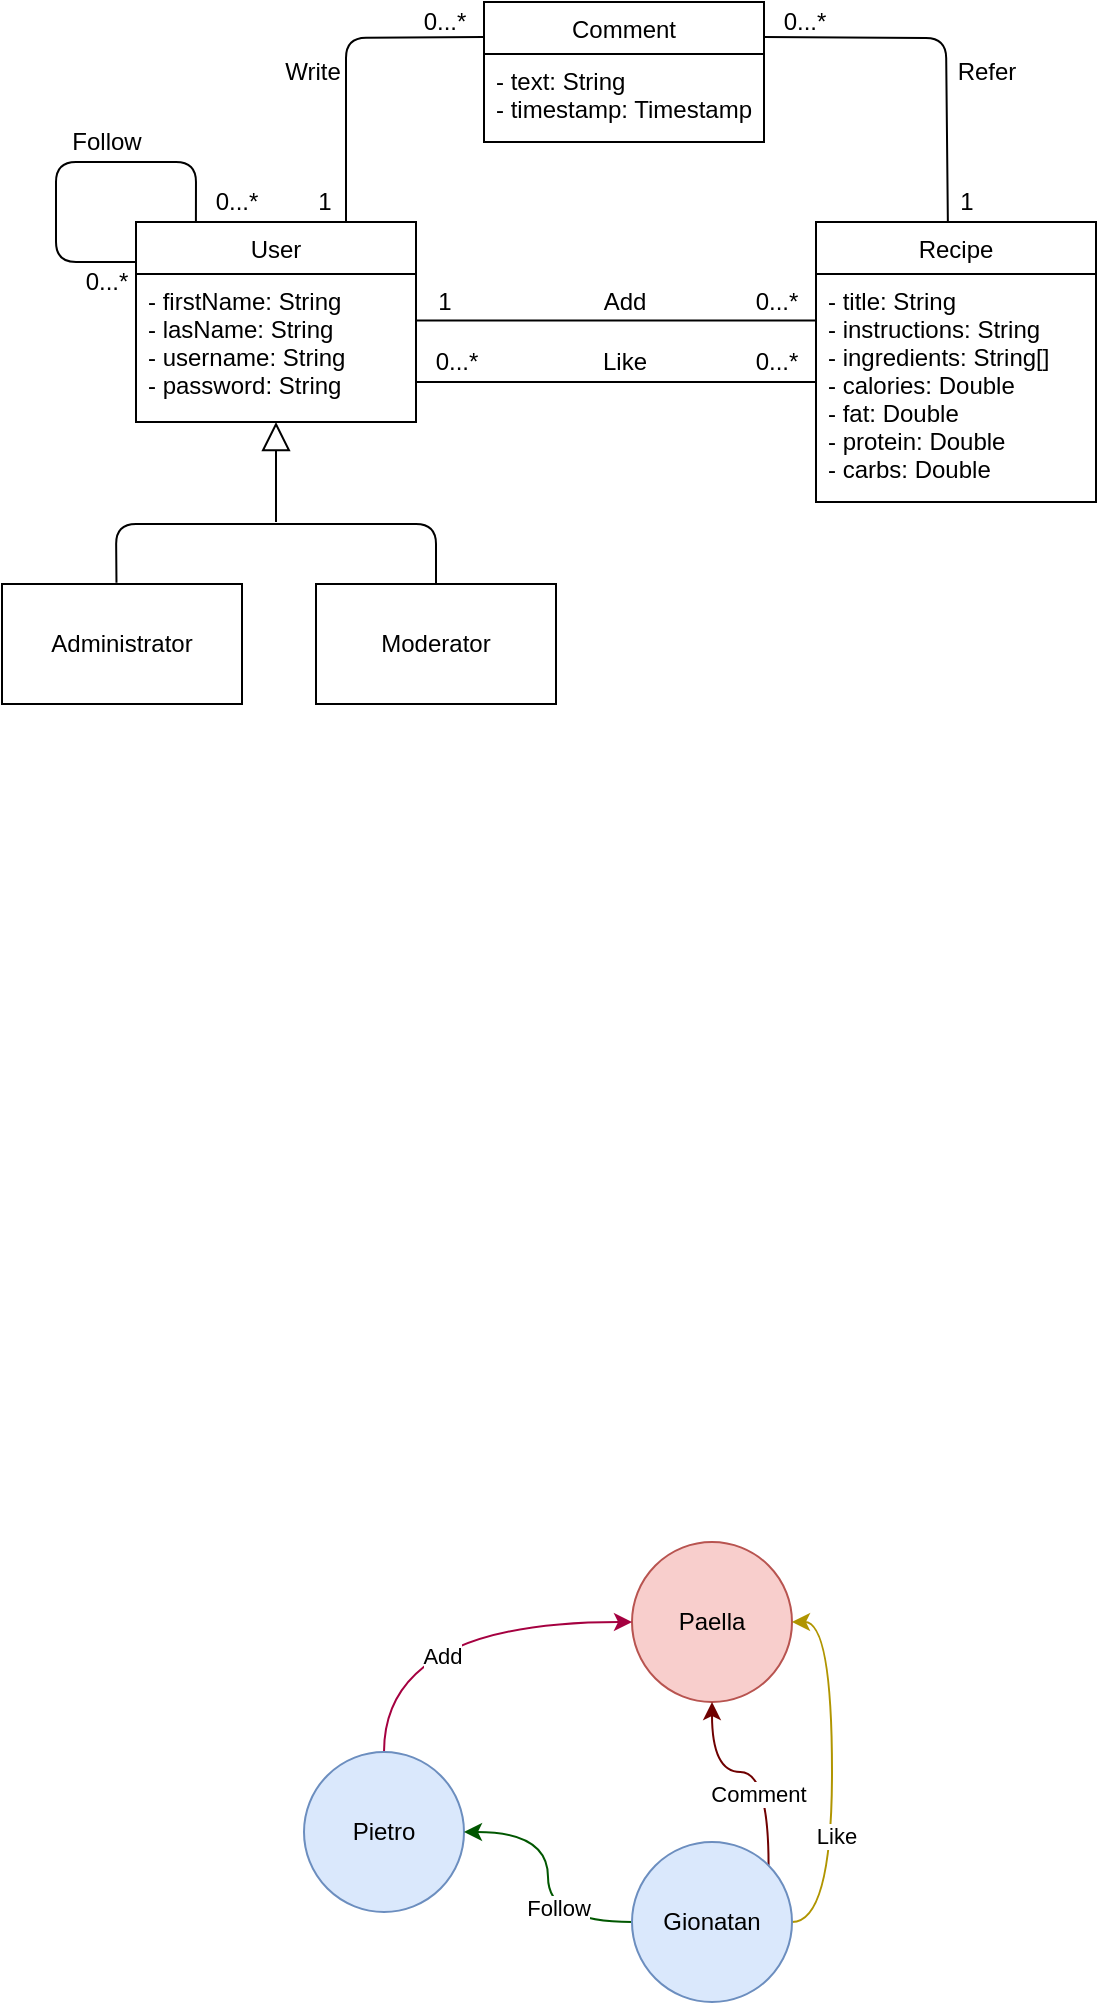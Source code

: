 <mxfile version="12.9.3" type="device"><diagram id="U8gXAKNHkGwuQdSAH4Lm" name="Page-1"><mxGraphModel dx="813" dy="470" grid="1" gridSize="10" guides="1" tooltips="1" connect="1" arrows="1" fold="1" page="1" pageScale="1" pageWidth="827" pageHeight="1169" math="0" shadow="0"><root><mxCell id="0"/><mxCell id="1" parent="0"/><mxCell id="fFwwaKKDndFWqP_F9F3J-2" value="Administrator" style="rounded=0;whiteSpace=wrap;html=1;" parent="1" vertex="1"><mxGeometry x="103" y="331" width="120" height="60" as="geometry"/></mxCell><mxCell id="05JTSwYzqi0tmH8Jq9xY-1" value="User" style="swimlane;fontStyle=0;childLayout=stackLayout;horizontal=1;startSize=26;fillColor=none;horizontalStack=0;resizeParent=1;resizeParentMax=0;resizeLast=0;collapsible=1;marginBottom=0;" vertex="1" parent="1"><mxGeometry x="170" y="150" width="140" height="100" as="geometry"/></mxCell><mxCell id="05JTSwYzqi0tmH8Jq9xY-2" value="- firstName: String&#10;- lasName: String&#10;- username: String&#10;- password: String " style="text;strokeColor=none;fillColor=none;align=left;verticalAlign=top;spacingLeft=4;spacingRight=4;overflow=hidden;rotatable=0;points=[[0,0.5],[1,0.5]];portConstraint=eastwest;" vertex="1" parent="05JTSwYzqi0tmH8Jq9xY-1"><mxGeometry y="26" width="140" height="74" as="geometry"/></mxCell><mxCell id="05JTSwYzqi0tmH8Jq9xY-14" value="Recipe" style="swimlane;fontStyle=0;childLayout=stackLayout;horizontal=1;startSize=26;fillColor=none;horizontalStack=0;resizeParent=1;resizeParentMax=0;resizeLast=0;collapsible=1;marginBottom=0;" vertex="1" parent="1"><mxGeometry x="510" y="150" width="140" height="140" as="geometry"/></mxCell><mxCell id="05JTSwYzqi0tmH8Jq9xY-15" value="- title: String&#10;- instructions: String&#10;- ingredients: String[]&#10;- calories: Double&#10;- fat: Double&#10;- protein: Double&#10;- carbs: Double" style="text;strokeColor=none;fillColor=none;align=left;verticalAlign=top;spacingLeft=4;spacingRight=4;overflow=hidden;rotatable=0;points=[[0,0.5],[1,0.5]];portConstraint=eastwest;" vertex="1" parent="05JTSwYzqi0tmH8Jq9xY-14"><mxGeometry y="26" width="140" height="114" as="geometry"/></mxCell><mxCell id="05JTSwYzqi0tmH8Jq9xY-16" value="Comment" style="swimlane;fontStyle=0;childLayout=stackLayout;horizontal=1;startSize=26;fillColor=none;horizontalStack=0;resizeParent=1;resizeParentMax=0;resizeLast=0;collapsible=1;marginBottom=0;" vertex="1" parent="1"><mxGeometry x="344" y="40" width="140" height="70" as="geometry"/></mxCell><mxCell id="05JTSwYzqi0tmH8Jq9xY-17" value="- text: String&#10;- timestamp: Timestamp" style="text;strokeColor=none;fillColor=none;align=left;verticalAlign=top;spacingLeft=4;spacingRight=4;overflow=hidden;rotatable=0;points=[[0,0.5],[1,0.5]];portConstraint=eastwest;" vertex="1" parent="05JTSwYzqi0tmH8Jq9xY-16"><mxGeometry y="26" width="140" height="44" as="geometry"/></mxCell><mxCell id="fFwwaKKDndFWqP_F9F3J-5" value="Paella" style="ellipse;whiteSpace=wrap;html=1;aspect=fixed;fillColor=#f8cecc;strokeColor=#b85450;" parent="1" vertex="1"><mxGeometry x="418" y="810" width="80" height="80" as="geometry"/></mxCell><mxCell id="fFwwaKKDndFWqP_F9F3J-20" style="edgeStyle=orthogonalEdgeStyle;curved=1;orthogonalLoop=1;jettySize=auto;html=1;exitX=0.5;exitY=0;exitDx=0;exitDy=0;entryX=0;entryY=0.5;entryDx=0;entryDy=0;fillColor=#d80073;strokeColor=#A50040;" parent="1" source="fFwwaKKDndFWqP_F9F3J-6" target="fFwwaKKDndFWqP_F9F3J-5" edge="1"><mxGeometry relative="1" as="geometry"/></mxCell><mxCell id="fFwwaKKDndFWqP_F9F3J-21" value="Add" style="edgeLabel;html=1;align=center;verticalAlign=middle;resizable=0;points=[];" parent="fFwwaKKDndFWqP_F9F3J-20" vertex="1" connectable="0"><mxGeometry x="-0.013" y="-17" relative="1" as="geometry"><mxPoint as="offset"/></mxGeometry></mxCell><mxCell id="fFwwaKKDndFWqP_F9F3J-6" value="Pietro" style="ellipse;whiteSpace=wrap;html=1;aspect=fixed;fillColor=#dae8fc;strokeColor=#6c8ebf;" parent="1" vertex="1"><mxGeometry x="254" y="915" width="80" height="80" as="geometry"/></mxCell><mxCell id="fFwwaKKDndFWqP_F9F3J-11" style="edgeStyle=orthogonalEdgeStyle;curved=1;orthogonalLoop=1;jettySize=auto;html=1;exitX=0;exitY=0.5;exitDx=0;exitDy=0;entryX=1;entryY=0.5;entryDx=0;entryDy=0;fillColor=#008a00;strokeColor=#005700;" parent="1" source="fFwwaKKDndFWqP_F9F3J-9" target="fFwwaKKDndFWqP_F9F3J-6" edge="1"><mxGeometry relative="1" as="geometry"/></mxCell><mxCell id="fFwwaKKDndFWqP_F9F3J-12" value="Follow" style="edgeLabel;html=1;align=center;verticalAlign=middle;resizable=0;points=[];" parent="fFwwaKKDndFWqP_F9F3J-11" vertex="1" connectable="0"><mxGeometry x="-0.24" y="-5" relative="1" as="geometry"><mxPoint as="offset"/></mxGeometry></mxCell><mxCell id="fFwwaKKDndFWqP_F9F3J-14" style="edgeStyle=orthogonalEdgeStyle;curved=1;orthogonalLoop=1;jettySize=auto;html=1;exitX=1;exitY=0;exitDx=0;exitDy=0;entryX=0.5;entryY=1;entryDx=0;entryDy=0;fillColor=#a20025;strokeColor=#6F0000;" parent="1" source="fFwwaKKDndFWqP_F9F3J-9" target="fFwwaKKDndFWqP_F9F3J-5" edge="1"><mxGeometry relative="1" as="geometry"/></mxCell><mxCell id="fFwwaKKDndFWqP_F9F3J-15" value="Comment" style="edgeLabel;html=1;align=center;verticalAlign=middle;resizable=0;points=[];" parent="fFwwaKKDndFWqP_F9F3J-14" vertex="1" connectable="0"><mxGeometry x="-0.351" y="6" relative="1" as="geometry"><mxPoint as="offset"/></mxGeometry></mxCell><mxCell id="fFwwaKKDndFWqP_F9F3J-18" style="edgeStyle=orthogonalEdgeStyle;curved=1;orthogonalLoop=1;jettySize=auto;html=1;exitX=1;exitY=0.5;exitDx=0;exitDy=0;entryX=1;entryY=0.5;entryDx=0;entryDy=0;fillColor=#e3c800;strokeColor=#B09500;" parent="1" source="fFwwaKKDndFWqP_F9F3J-9" target="fFwwaKKDndFWqP_F9F3J-5" edge="1"><mxGeometry relative="1" as="geometry"/></mxCell><mxCell id="fFwwaKKDndFWqP_F9F3J-19" value="Like" style="edgeLabel;html=1;align=center;verticalAlign=middle;resizable=0;points=[];" parent="fFwwaKKDndFWqP_F9F3J-18" vertex="1" connectable="0"><mxGeometry x="-0.333" y="-2" relative="1" as="geometry"><mxPoint as="offset"/></mxGeometry></mxCell><mxCell id="fFwwaKKDndFWqP_F9F3J-9" value="Gionatan" style="ellipse;whiteSpace=wrap;html=1;aspect=fixed;fillColor=#dae8fc;strokeColor=#6c8ebf;" parent="1" vertex="1"><mxGeometry x="418" y="960" width="80" height="80" as="geometry"/></mxCell><mxCell id="05JTSwYzqi0tmH8Jq9xY-9" value="" style="edgeStyle=none;html=1;endSize=12;endArrow=block;endFill=0;entryX=0.5;entryY=1;entryDx=0;entryDy=0;" edge="1" parent="1" target="05JTSwYzqi0tmH8Jq9xY-1"><mxGeometry width="160" relative="1" as="geometry"><mxPoint x="240" y="300" as="sourcePoint"/><mxPoint x="298" y="300" as="targetPoint"/></mxGeometry></mxCell><mxCell id="05JTSwYzqi0tmH8Jq9xY-10" value="Moderator" style="rounded=0;whiteSpace=wrap;html=1;" vertex="1" parent="1"><mxGeometry x="260" y="331" width="120" height="60" as="geometry"/></mxCell><mxCell id="05JTSwYzqi0tmH8Jq9xY-12" value="" style="endArrow=none;html=1;exitX=0.477;exitY=-0.01;exitDx=0;exitDy=0;exitPerimeter=0;" edge="1" parent="1" source="fFwwaKKDndFWqP_F9F3J-2"><mxGeometry width="50" height="50" relative="1" as="geometry"><mxPoint x="150" y="321" as="sourcePoint"/><mxPoint x="240" y="301" as="targetPoint"/><Array as="points"><mxPoint x="160" y="301"/></Array></mxGeometry></mxCell><mxCell id="05JTSwYzqi0tmH8Jq9xY-13" value="" style="endArrow=none;html=1;exitX=0.5;exitY=0;exitDx=0;exitDy=0;" edge="1" parent="1" source="05JTSwYzqi0tmH8Jq9xY-10"><mxGeometry width="50" height="50" relative="1" as="geometry"><mxPoint x="320" y="301" as="sourcePoint"/><mxPoint x="240" y="301" as="targetPoint"/><Array as="points"><mxPoint x="320" y="301"/></Array></mxGeometry></mxCell><mxCell id="05JTSwYzqi0tmH8Jq9xY-18" value="" style="endArrow=none;html=1;exitX=0.998;exitY=0.314;exitDx=0;exitDy=0;exitPerimeter=0;entryX=0;entryY=0.204;entryDx=0;entryDy=0;entryPerimeter=0;" edge="1" parent="1" source="05JTSwYzqi0tmH8Jq9xY-2" target="05JTSwYzqi0tmH8Jq9xY-15"><mxGeometry width="50" height="50" relative="1" as="geometry"><mxPoint x="340" y="213" as="sourcePoint"/><mxPoint x="490" y="190" as="targetPoint"/></mxGeometry></mxCell><mxCell id="05JTSwYzqi0tmH8Jq9xY-19" value="Add" style="text;html=1;align=center;verticalAlign=middle;resizable=0;points=[];autosize=1;" vertex="1" parent="1"><mxGeometry x="394" y="180" width="40" height="20" as="geometry"/></mxCell><mxCell id="05JTSwYzqi0tmH8Jq9xY-20" value="1" style="text;html=1;align=center;verticalAlign=middle;resizable=0;points=[];autosize=1;" vertex="1" parent="1"><mxGeometry x="314" y="180" width="20" height="20" as="geometry"/></mxCell><mxCell id="05JTSwYzqi0tmH8Jq9xY-21" value="0...*" style="text;html=1;align=center;verticalAlign=middle;resizable=0;points=[];autosize=1;" vertex="1" parent="1"><mxGeometry x="470" y="180" width="40" height="20" as="geometry"/></mxCell><mxCell id="05JTSwYzqi0tmH8Jq9xY-23" value="Follow" style="text;html=1;align=center;verticalAlign=middle;resizable=0;points=[];autosize=1;" vertex="1" parent="1"><mxGeometry x="130" y="100" width="50" height="20" as="geometry"/></mxCell><mxCell id="05JTSwYzqi0tmH8Jq9xY-22" value="" style="endArrow=none;html=1;entryX=0.214;entryY=0;entryDx=0;entryDy=0;entryPerimeter=0;exitX=0;exitY=0.2;exitDx=0;exitDy=0;exitPerimeter=0;" edge="1" parent="1" source="05JTSwYzqi0tmH8Jq9xY-1" target="05JTSwYzqi0tmH8Jq9xY-1"><mxGeometry width="50" height="50" relative="1" as="geometry"><mxPoint x="150" y="180" as="sourcePoint"/><mxPoint x="280.28" y="94.786" as="targetPoint"/><Array as="points"><mxPoint x="130" y="170"/><mxPoint x="130" y="120"/><mxPoint x="200" y="120"/></Array></mxGeometry></mxCell><mxCell id="05JTSwYzqi0tmH8Jq9xY-24" value="0...*" style="text;html=1;align=center;verticalAlign=middle;resizable=0;points=[];autosize=1;" vertex="1" parent="1"><mxGeometry x="200" y="130" width="40" height="20" as="geometry"/></mxCell><mxCell id="05JTSwYzqi0tmH8Jq9xY-25" value="0...*" style="text;html=1;align=center;verticalAlign=middle;resizable=0;points=[];autosize=1;" vertex="1" parent="1"><mxGeometry x="135" y="170" width="40" height="20" as="geometry"/></mxCell><mxCell id="05JTSwYzqi0tmH8Jq9xY-26" value="" style="endArrow=none;html=1;exitX=0.75;exitY=0;exitDx=0;exitDy=0;entryX=0;entryY=0.25;entryDx=0;entryDy=0;" edge="1" parent="1" source="05JTSwYzqi0tmH8Jq9xY-1" target="05JTSwYzqi0tmH8Jq9xY-16"><mxGeometry width="50" height="50" relative="1" as="geometry"><mxPoint x="400" y="170" as="sourcePoint"/><mxPoint x="450" y="120" as="targetPoint"/><Array as="points"><mxPoint x="275" y="58"/></Array></mxGeometry></mxCell><mxCell id="05JTSwYzqi0tmH8Jq9xY-27" value="Write" style="text;html=1;align=center;verticalAlign=middle;resizable=0;points=[];autosize=1;" vertex="1" parent="1"><mxGeometry x="238" y="65" width="40" height="20" as="geometry"/></mxCell><mxCell id="05JTSwYzqi0tmH8Jq9xY-28" value="1" style="text;html=1;align=center;verticalAlign=middle;resizable=0;points=[];autosize=1;" vertex="1" parent="1"><mxGeometry x="254" y="130" width="20" height="20" as="geometry"/></mxCell><mxCell id="05JTSwYzqi0tmH8Jq9xY-29" value="0...*" style="text;html=1;align=center;verticalAlign=middle;resizable=0;points=[];autosize=1;" vertex="1" parent="1"><mxGeometry x="304" y="40" width="40" height="20" as="geometry"/></mxCell><mxCell id="05JTSwYzqi0tmH8Jq9xY-30" value="" style="endArrow=none;html=1;entryX=1;entryY=0.25;entryDx=0;entryDy=0;exitX=0.471;exitY=0.003;exitDx=0;exitDy=0;exitPerimeter=0;" edge="1" parent="1" source="05JTSwYzqi0tmH8Jq9xY-14" target="05JTSwYzqi0tmH8Jq9xY-16"><mxGeometry width="50" height="50" relative="1" as="geometry"><mxPoint x="570" y="140" as="sourcePoint"/><mxPoint x="354" y="67.5" as="targetPoint"/><Array as="points"><mxPoint x="575" y="58"/></Array></mxGeometry></mxCell><mxCell id="05JTSwYzqi0tmH8Jq9xY-31" value="Refer" style="text;html=1;align=center;verticalAlign=middle;resizable=0;points=[];autosize=1;" vertex="1" parent="1"><mxGeometry x="575" y="65" width="40" height="20" as="geometry"/></mxCell><mxCell id="05JTSwYzqi0tmH8Jq9xY-34" value="1" style="text;html=1;align=center;verticalAlign=middle;resizable=0;points=[];autosize=1;" vertex="1" parent="1"><mxGeometry x="575" y="130" width="20" height="20" as="geometry"/></mxCell><mxCell id="05JTSwYzqi0tmH8Jq9xY-35" value="0...*" style="text;html=1;align=center;verticalAlign=middle;resizable=0;points=[];autosize=1;" vertex="1" parent="1"><mxGeometry x="484" y="40" width="40" height="20" as="geometry"/></mxCell><mxCell id="05JTSwYzqi0tmH8Jq9xY-36" value="" style="endArrow=none;html=1;exitX=1;exitY=0.73;exitDx=0;exitDy=0;exitPerimeter=0;entryX=0;entryY=0.474;entryDx=0;entryDy=0;entryPerimeter=0;" edge="1" parent="1" source="05JTSwYzqi0tmH8Jq9xY-2" target="05JTSwYzqi0tmH8Jq9xY-15"><mxGeometry width="50" height="50" relative="1" as="geometry"><mxPoint x="320" y="230" as="sourcePoint"/><mxPoint x="500" y="230" as="targetPoint"/></mxGeometry></mxCell><mxCell id="05JTSwYzqi0tmH8Jq9xY-37" value="Like" style="text;html=1;align=center;verticalAlign=middle;resizable=0;points=[];autosize=1;" vertex="1" parent="1"><mxGeometry x="394" y="210" width="40" height="20" as="geometry"/></mxCell><mxCell id="05JTSwYzqi0tmH8Jq9xY-38" value="0...*" style="text;html=1;align=center;verticalAlign=middle;resizable=0;points=[];autosize=1;" vertex="1" parent="1"><mxGeometry x="310" y="210" width="40" height="20" as="geometry"/></mxCell><mxCell id="05JTSwYzqi0tmH8Jq9xY-39" value="0...*" style="text;html=1;align=center;verticalAlign=middle;resizable=0;points=[];autosize=1;" vertex="1" parent="1"><mxGeometry x="470" y="210" width="40" height="20" as="geometry"/></mxCell></root></mxGraphModel></diagram></mxfile>